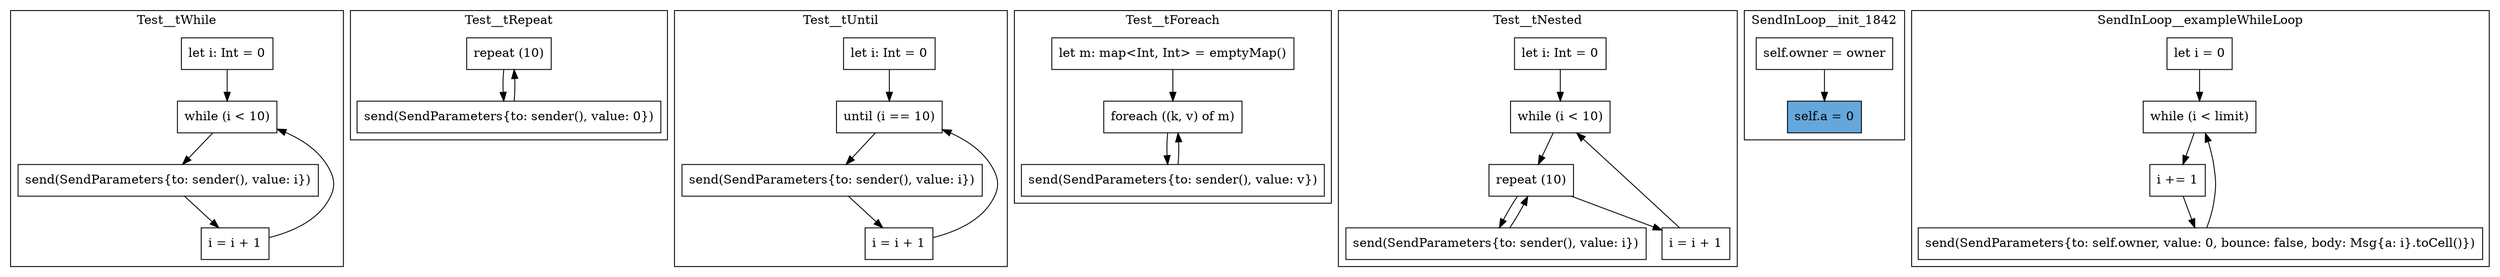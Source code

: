digraph "send-in-loop" {
    node [shape=box];
    subgraph "cluster_Test__tWhile" {
        label="Test__tWhile";
        "Test__tWhile_147" [label="let i: Int = 0"];
        "Test__tWhile_148" [label="while (i < 10)"];
        "Test__tWhile_150" [label="send(SendParameters{to: sender(), value: i})"];
        "Test__tWhile_152" [label="i = i + 1"];
        "Test__tWhile_147" -> "Test__tWhile_148";
        "Test__tWhile_148" -> "Test__tWhile_150";
        "Test__tWhile_150" -> "Test__tWhile_152";
        "Test__tWhile_152" -> "Test__tWhile_148";
    }
    subgraph "cluster_Test__tRepeat" {
        label="Test__tRepeat";
        "Test__tRepeat_155" [label="repeat (10)"];
        "Test__tRepeat_156" [label="send(SendParameters{to: sender(), value: 0})"];
        "Test__tRepeat_155" -> "Test__tRepeat_156";
        "Test__tRepeat_156" -> "Test__tRepeat_155";
    }
    subgraph "cluster_Test__tUntil" {
        label="Test__tUntil";
        "Test__tUntil_159" [label="let i: Int = 0"];
        "Test__tUntil_160" [label="until (i == 10)"];
        "Test__tUntil_162" [label="send(SendParameters{to: sender(), value: i})"];
        "Test__tUntil_164" [label="i = i + 1"];
        "Test__tUntil_159" -> "Test__tUntil_160";
        "Test__tUntil_160" -> "Test__tUntil_162";
        "Test__tUntil_162" -> "Test__tUntil_164";
        "Test__tUntil_164" -> "Test__tUntil_160";
    }
    subgraph "cluster_Test__tForeach" {
        label="Test__tForeach";
        "Test__tForeach_167" [label="let m: map<Int, Int> = emptyMap()"];
        "Test__tForeach_168" [label="foreach ((k, v) of m)"];
        "Test__tForeach_170" [label="send(SendParameters{to: sender(), value: v})"];
        "Test__tForeach_167" -> "Test__tForeach_168";
        "Test__tForeach_168" -> "Test__tForeach_170";
        "Test__tForeach_170" -> "Test__tForeach_168";
    }
    subgraph "cluster_Test__tNested" {
        label="Test__tNested";
        "Test__tNested_173" [label="let i: Int = 0"];
        "Test__tNested_174" [label="while (i < 10)"];
        "Test__tNested_176" [label="repeat (10)"];
        "Test__tNested_178" [label="send(SendParameters{to: sender(), value: i})"];
        "Test__tNested_181" [label="i = i + 1"];
        "Test__tNested_173" -> "Test__tNested_174";
        "Test__tNested_174" -> "Test__tNested_176";
        "Test__tNested_176" -> "Test__tNested_178";
        "Test__tNested_178" -> "Test__tNested_176";
        "Test__tNested_176" -> "Test__tNested_181";
        "Test__tNested_181" -> "Test__tNested_174";
    }
    subgraph "cluster_SendInLoop__init_1842" {
        label="SendInLoop__init_1842";
        "SendInLoop__init_1842_185" [label="self.owner = owner"];
        "SendInLoop__init_1842_186" [label="self.a = 0",style=filled,fillcolor="#66A7DB"];
        "SendInLoop__init_1842_185" -> "SendInLoop__init_1842_186";
    }
    subgraph "cluster_SendInLoop__exampleWhileLoop" {
        label="SendInLoop__exampleWhileLoop";
        "SendInLoop__exampleWhileLoop_188" [label="let i = 0"];
        "SendInLoop__exampleWhileLoop_189" [label="while (i < limit)"];
        "SendInLoop__exampleWhileLoop_191" [label="i += 1"];
        "SendInLoop__exampleWhileLoop_193" [label="send(SendParameters{to: self.owner, value: 0, bounce: false, body: Msg{a: i}.toCell()})"];
        "SendInLoop__exampleWhileLoop_188" -> "SendInLoop__exampleWhileLoop_189";
        "SendInLoop__exampleWhileLoop_189" -> "SendInLoop__exampleWhileLoop_191";
        "SendInLoop__exampleWhileLoop_191" -> "SendInLoop__exampleWhileLoop_193";
        "SendInLoop__exampleWhileLoop_193" -> "SendInLoop__exampleWhileLoop_189";
    }
}
